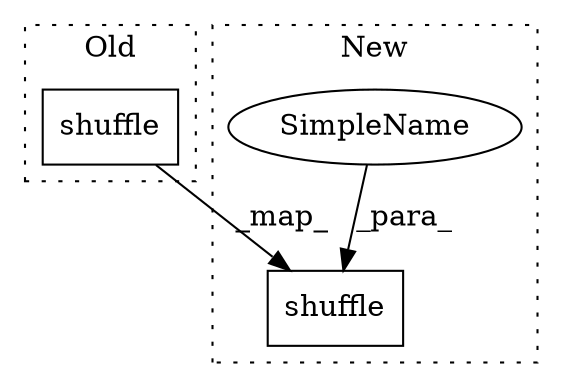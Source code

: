 digraph G {
subgraph cluster0 {
1 [label="shuffle" a="32" s="5883,5915" l="8,1" shape="box"];
label = "Old";
style="dotted";
}
subgraph cluster1 {
2 [label="shuffle" a="32" s="5981,6001" l="8,1" shape="box"];
3 [label="SimpleName" a="42" s="5989" l="12" shape="ellipse"];
label = "New";
style="dotted";
}
1 -> 2 [label="_map_"];
3 -> 2 [label="_para_"];
}